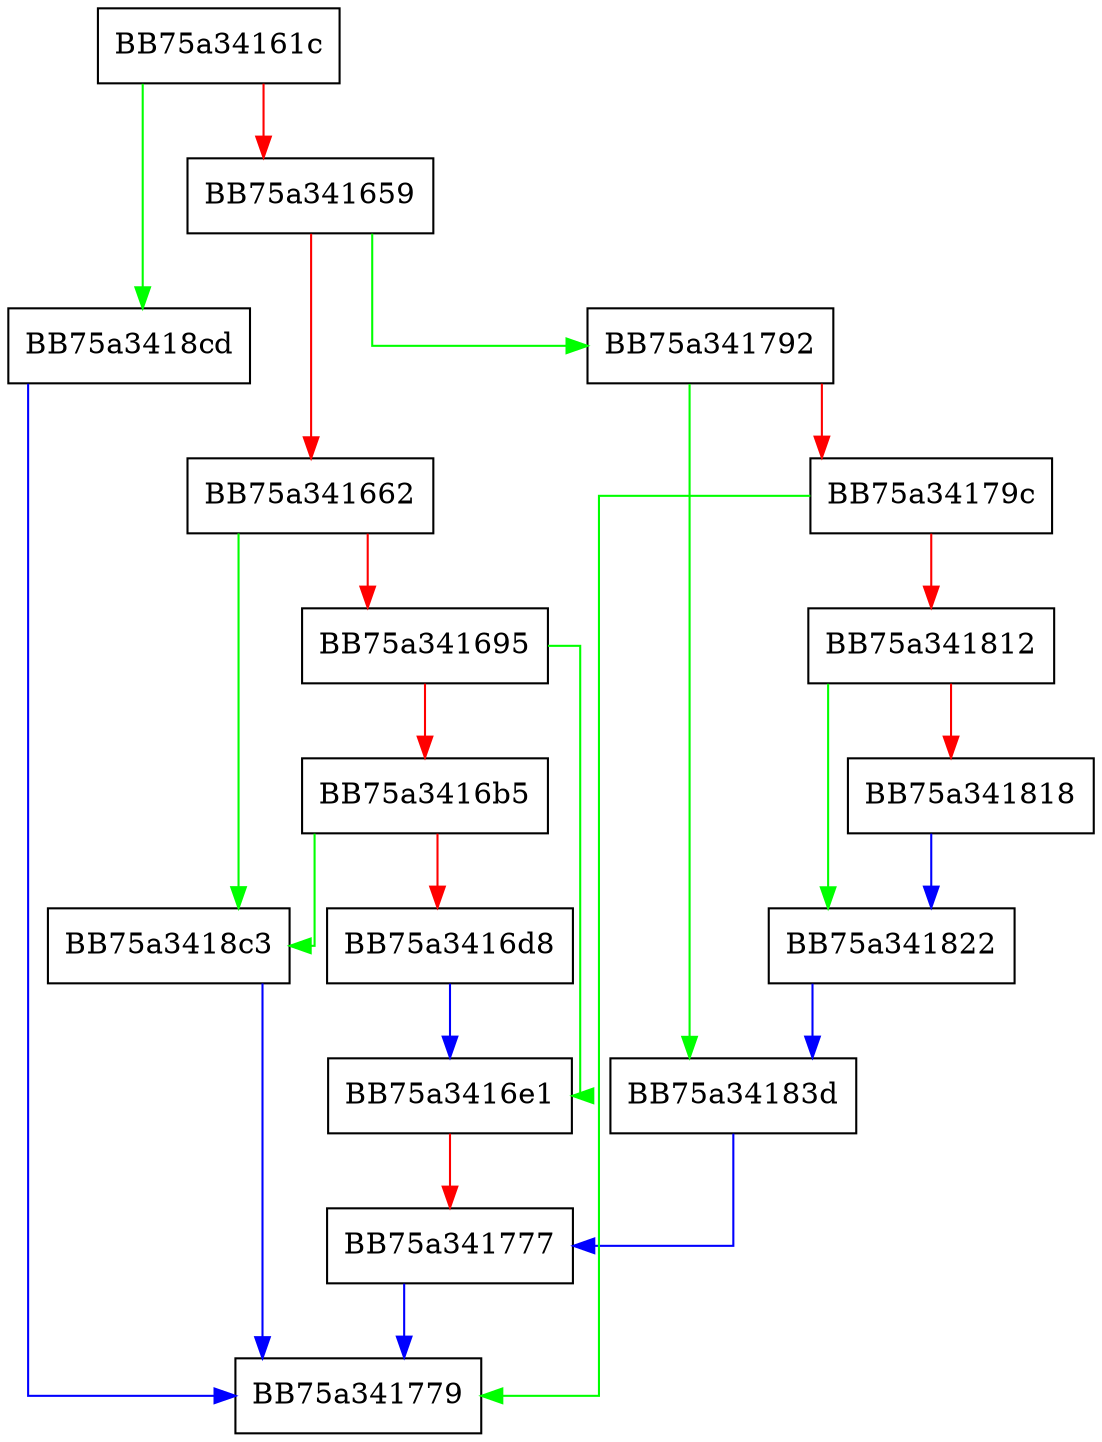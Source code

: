 digraph switch_method_state {
  node [shape="box"];
  graph [splines=ortho];
  BB75a34161c -> BB75a3418cd [color="green"];
  BB75a34161c -> BB75a341659 [color="red"];
  BB75a341659 -> BB75a341792 [color="green"];
  BB75a341659 -> BB75a341662 [color="red"];
  BB75a341662 -> BB75a3418c3 [color="green"];
  BB75a341662 -> BB75a341695 [color="red"];
  BB75a341695 -> BB75a3416e1 [color="green"];
  BB75a341695 -> BB75a3416b5 [color="red"];
  BB75a3416b5 -> BB75a3418c3 [color="green"];
  BB75a3416b5 -> BB75a3416d8 [color="red"];
  BB75a3416d8 -> BB75a3416e1 [color="blue"];
  BB75a3416e1 -> BB75a341777 [color="red"];
  BB75a341777 -> BB75a341779 [color="blue"];
  BB75a341792 -> BB75a34183d [color="green"];
  BB75a341792 -> BB75a34179c [color="red"];
  BB75a34179c -> BB75a341779 [color="green"];
  BB75a34179c -> BB75a341812 [color="red"];
  BB75a341812 -> BB75a341822 [color="green"];
  BB75a341812 -> BB75a341818 [color="red"];
  BB75a341818 -> BB75a341822 [color="blue"];
  BB75a341822 -> BB75a34183d [color="blue"];
  BB75a34183d -> BB75a341777 [color="blue"];
  BB75a3418c3 -> BB75a341779 [color="blue"];
  BB75a3418cd -> BB75a341779 [color="blue"];
}